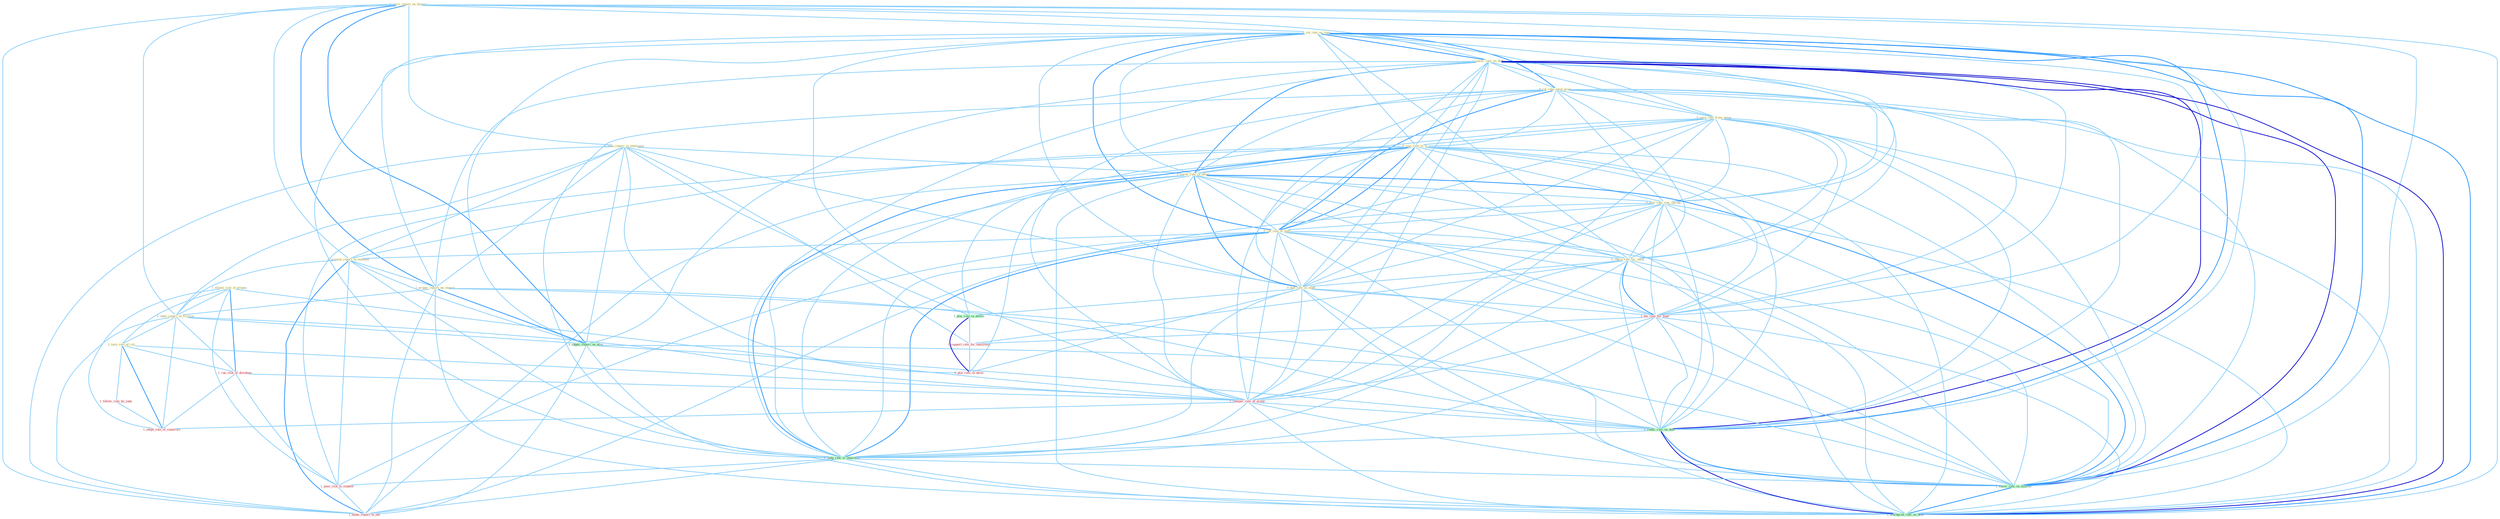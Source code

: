 Graph G{ 
    node
    [shape=polygon,style=filled,width=.5,height=.06,color="#BDFCC9",fixedsize=true,fontsize=4,
    fontcolor="#2f4f4f"];
    {node
    [color="#ffffe0", fontcolor="#8b7d6b"] "1_carri_report_on_factori " "1_cut_rate_on_loan " "1_lower_rate_on_debt " "0_cut_rate_amid_grow " "0_been_report_in_entitynam " "0_earn_rate_from_agenc " "0_rais_rate_to_% " "1_elimin_risk_of_prepay " "0_lower_rate_in_effort " "0_post_rate_sinc_spring " "0_cut_rate_to_hold " "0_present_report_to_member " "1_prepar_report_on_impact " "0_charg_rate_for_insur " "1_label_report_of_friction " "0_had_rate_in_studi " "1_turn_rule_of_citi "}
{node [color="#fff0f5", fontcolor="#b22222"] "1_run_risk_of_disintegr " "1_pai_rate_for_fund " "1_follow_rule_by_judg " "1_compar_rate_of_group " "1_support_role_for_entitynam " "1_pose_risk_to_student " "0_plai_role_in_decis " "1_adopt_rule_of_construct " "1_make_report_to_the "}
edge [color="#B0E2FF"];

	"1_carri_report_on_factori " -- "1_cut_rate_on_loan " [w="1", color="#87cefa" ];
	"1_carri_report_on_factori " -- "1_lower_rate_on_debt " [w="1", color="#87cefa" ];
	"1_carri_report_on_factori " -- "0_been_report_in_entitynam " [w="1", color="#87cefa" ];
	"1_carri_report_on_factori " -- "0_present_report_to_member " [w="1", color="#87cefa" ];
	"1_carri_report_on_factori " -- "1_prepar_report_on_impact " [w="2", color="#1e90ff" , len=0.8];
	"1_carri_report_on_factori " -- "1_label_report_of_friction " [w="1", color="#87cefa" ];
	"1_carri_report_on_factori " -- "1_suppli_report_on_plan " [w="2", color="#1e90ff" , len=0.8];
	"1_carri_report_on_factori " -- "1_reduc_rate_on_debt " [w="1", color="#87cefa" ];
	"1_carri_report_on_factori " -- "1_lower_rate_on_million " [w="1", color="#87cefa" ];
	"1_carri_report_on_factori " -- "1_downgrad_rate_on_debt " [w="1", color="#87cefa" ];
	"1_carri_report_on_factori " -- "1_make_report_to_the " [w="1", color="#87cefa" ];
	"1_cut_rate_on_loan " -- "1_lower_rate_on_debt " [w="2", color="#1e90ff" , len=0.8];
	"1_cut_rate_on_loan " -- "0_cut_rate_amid_grow " [w="2", color="#1e90ff" , len=0.8];
	"1_cut_rate_on_loan " -- "0_earn_rate_from_agenc " [w="1", color="#87cefa" ];
	"1_cut_rate_on_loan " -- "0_rais_rate_to_% " [w="1", color="#87cefa" ];
	"1_cut_rate_on_loan " -- "0_lower_rate_in_effort " [w="1", color="#87cefa" ];
	"1_cut_rate_on_loan " -- "0_post_rate_sinc_spring " [w="1", color="#87cefa" ];
	"1_cut_rate_on_loan " -- "0_cut_rate_to_hold " [w="2", color="#1e90ff" , len=0.8];
	"1_cut_rate_on_loan " -- "1_prepar_report_on_impact " [w="1", color="#87cefa" ];
	"1_cut_rate_on_loan " -- "0_charg_rate_for_insur " [w="1", color="#87cefa" ];
	"1_cut_rate_on_loan " -- "0_had_rate_in_studi " [w="1", color="#87cefa" ];
	"1_cut_rate_on_loan " -- "1_suppli_report_on_plan " [w="1", color="#87cefa" ];
	"1_cut_rate_on_loan " -- "1_pai_rate_for_fund " [w="1", color="#87cefa" ];
	"1_cut_rate_on_loan " -- "1_compar_rate_of_group " [w="1", color="#87cefa" ];
	"1_cut_rate_on_loan " -- "1_reduc_rate_on_debt " [w="2", color="#1e90ff" , len=0.8];
	"1_cut_rate_on_loan " -- "0_nudg_rate_to_othernum " [w="1", color="#87cefa" ];
	"1_cut_rate_on_loan " -- "1_lower_rate_on_million " [w="2", color="#1e90ff" , len=0.8];
	"1_cut_rate_on_loan " -- "1_downgrad_rate_on_debt " [w="2", color="#1e90ff" , len=0.8];
	"1_lower_rate_on_debt " -- "0_cut_rate_amid_grow " [w="1", color="#87cefa" ];
	"1_lower_rate_on_debt " -- "0_earn_rate_from_agenc " [w="1", color="#87cefa" ];
	"1_lower_rate_on_debt " -- "0_rais_rate_to_% " [w="1", color="#87cefa" ];
	"1_lower_rate_on_debt " -- "0_lower_rate_in_effort " [w="2", color="#1e90ff" , len=0.8];
	"1_lower_rate_on_debt " -- "0_post_rate_sinc_spring " [w="1", color="#87cefa" ];
	"1_lower_rate_on_debt " -- "0_cut_rate_to_hold " [w="1", color="#87cefa" ];
	"1_lower_rate_on_debt " -- "1_prepar_report_on_impact " [w="1", color="#87cefa" ];
	"1_lower_rate_on_debt " -- "0_charg_rate_for_insur " [w="1", color="#87cefa" ];
	"1_lower_rate_on_debt " -- "0_had_rate_in_studi " [w="1", color="#87cefa" ];
	"1_lower_rate_on_debt " -- "1_suppli_report_on_plan " [w="1", color="#87cefa" ];
	"1_lower_rate_on_debt " -- "1_pai_rate_for_fund " [w="1", color="#87cefa" ];
	"1_lower_rate_on_debt " -- "1_compar_rate_of_group " [w="1", color="#87cefa" ];
	"1_lower_rate_on_debt " -- "1_reduc_rate_on_debt " [w="3", color="#0000cd" , len=0.6];
	"1_lower_rate_on_debt " -- "0_nudg_rate_to_othernum " [w="1", color="#87cefa" ];
	"1_lower_rate_on_debt " -- "1_lower_rate_on_million " [w="3", color="#0000cd" , len=0.6];
	"1_lower_rate_on_debt " -- "1_downgrad_rate_on_debt " [w="3", color="#0000cd" , len=0.6];
	"0_cut_rate_amid_grow " -- "0_earn_rate_from_agenc " [w="1", color="#87cefa" ];
	"0_cut_rate_amid_grow " -- "0_rais_rate_to_% " [w="1", color="#87cefa" ];
	"0_cut_rate_amid_grow " -- "0_lower_rate_in_effort " [w="1", color="#87cefa" ];
	"0_cut_rate_amid_grow " -- "0_post_rate_sinc_spring " [w="1", color="#87cefa" ];
	"0_cut_rate_amid_grow " -- "0_cut_rate_to_hold " [w="2", color="#1e90ff" , len=0.8];
	"0_cut_rate_amid_grow " -- "0_charg_rate_for_insur " [w="1", color="#87cefa" ];
	"0_cut_rate_amid_grow " -- "0_had_rate_in_studi " [w="1", color="#87cefa" ];
	"0_cut_rate_amid_grow " -- "1_pai_rate_for_fund " [w="1", color="#87cefa" ];
	"0_cut_rate_amid_grow " -- "1_compar_rate_of_group " [w="1", color="#87cefa" ];
	"0_cut_rate_amid_grow " -- "1_reduc_rate_on_debt " [w="1", color="#87cefa" ];
	"0_cut_rate_amid_grow " -- "0_nudg_rate_to_othernum " [w="1", color="#87cefa" ];
	"0_cut_rate_amid_grow " -- "1_lower_rate_on_million " [w="1", color="#87cefa" ];
	"0_cut_rate_amid_grow " -- "1_downgrad_rate_on_debt " [w="1", color="#87cefa" ];
	"0_been_report_in_entitynam " -- "0_lower_rate_in_effort " [w="1", color="#87cefa" ];
	"0_been_report_in_entitynam " -- "0_present_report_to_member " [w="1", color="#87cefa" ];
	"0_been_report_in_entitynam " -- "1_prepar_report_on_impact " [w="1", color="#87cefa" ];
	"0_been_report_in_entitynam " -- "1_label_report_of_friction " [w="1", color="#87cefa" ];
	"0_been_report_in_entitynam " -- "0_had_rate_in_studi " [w="1", color="#87cefa" ];
	"0_been_report_in_entitynam " -- "1_plai_role_in_declin " [w="1", color="#87cefa" ];
	"0_been_report_in_entitynam " -- "1_suppli_report_on_plan " [w="1", color="#87cefa" ];
	"0_been_report_in_entitynam " -- "1_support_role_for_entitynam " [w="1", color="#87cefa" ];
	"0_been_report_in_entitynam " -- "0_plai_role_in_decis " [w="1", color="#87cefa" ];
	"0_been_report_in_entitynam " -- "1_make_report_to_the " [w="1", color="#87cefa" ];
	"0_earn_rate_from_agenc " -- "0_rais_rate_to_% " [w="1", color="#87cefa" ];
	"0_earn_rate_from_agenc " -- "0_lower_rate_in_effort " [w="1", color="#87cefa" ];
	"0_earn_rate_from_agenc " -- "0_post_rate_sinc_spring " [w="1", color="#87cefa" ];
	"0_earn_rate_from_agenc " -- "0_cut_rate_to_hold " [w="1", color="#87cefa" ];
	"0_earn_rate_from_agenc " -- "0_charg_rate_for_insur " [w="1", color="#87cefa" ];
	"0_earn_rate_from_agenc " -- "0_had_rate_in_studi " [w="1", color="#87cefa" ];
	"0_earn_rate_from_agenc " -- "1_pai_rate_for_fund " [w="1", color="#87cefa" ];
	"0_earn_rate_from_agenc " -- "1_compar_rate_of_group " [w="1", color="#87cefa" ];
	"0_earn_rate_from_agenc " -- "1_reduc_rate_on_debt " [w="1", color="#87cefa" ];
	"0_earn_rate_from_agenc " -- "0_nudg_rate_to_othernum " [w="1", color="#87cefa" ];
	"0_earn_rate_from_agenc " -- "1_lower_rate_on_million " [w="1", color="#87cefa" ];
	"0_earn_rate_from_agenc " -- "1_downgrad_rate_on_debt " [w="1", color="#87cefa" ];
	"0_rais_rate_to_% " -- "0_lower_rate_in_effort " [w="1", color="#87cefa" ];
	"0_rais_rate_to_% " -- "0_post_rate_sinc_spring " [w="1", color="#87cefa" ];
	"0_rais_rate_to_% " -- "0_cut_rate_to_hold " [w="2", color="#1e90ff" , len=0.8];
	"0_rais_rate_to_% " -- "0_present_report_to_member " [w="1", color="#87cefa" ];
	"0_rais_rate_to_% " -- "0_charg_rate_for_insur " [w="1", color="#87cefa" ];
	"0_rais_rate_to_% " -- "0_had_rate_in_studi " [w="1", color="#87cefa" ];
	"0_rais_rate_to_% " -- "1_pai_rate_for_fund " [w="1", color="#87cefa" ];
	"0_rais_rate_to_% " -- "1_compar_rate_of_group " [w="1", color="#87cefa" ];
	"0_rais_rate_to_% " -- "1_reduc_rate_on_debt " [w="1", color="#87cefa" ];
	"0_rais_rate_to_% " -- "0_nudg_rate_to_othernum " [w="2", color="#1e90ff" , len=0.8];
	"0_rais_rate_to_% " -- "1_pose_risk_to_student " [w="1", color="#87cefa" ];
	"0_rais_rate_to_% " -- "1_lower_rate_on_million " [w="1", color="#87cefa" ];
	"0_rais_rate_to_% " -- "1_downgrad_rate_on_debt " [w="1", color="#87cefa" ];
	"0_rais_rate_to_% " -- "1_make_report_to_the " [w="1", color="#87cefa" ];
	"1_elimin_risk_of_prepay " -- "1_label_report_of_friction " [w="1", color="#87cefa" ];
	"1_elimin_risk_of_prepay " -- "1_turn_rule_of_citi " [w="1", color="#87cefa" ];
	"1_elimin_risk_of_prepay " -- "1_run_risk_of_disintegr " [w="2", color="#1e90ff" , len=0.8];
	"1_elimin_risk_of_prepay " -- "1_compar_rate_of_group " [w="1", color="#87cefa" ];
	"1_elimin_risk_of_prepay " -- "1_pose_risk_to_student " [w="1", color="#87cefa" ];
	"1_elimin_risk_of_prepay " -- "1_adopt_rule_of_construct " [w="1", color="#87cefa" ];
	"0_lower_rate_in_effort " -- "0_post_rate_sinc_spring " [w="1", color="#87cefa" ];
	"0_lower_rate_in_effort " -- "0_cut_rate_to_hold " [w="1", color="#87cefa" ];
	"0_lower_rate_in_effort " -- "0_charg_rate_for_insur " [w="1", color="#87cefa" ];
	"0_lower_rate_in_effort " -- "0_had_rate_in_studi " [w="2", color="#1e90ff" , len=0.8];
	"0_lower_rate_in_effort " -- "1_plai_role_in_declin " [w="1", color="#87cefa" ];
	"0_lower_rate_in_effort " -- "1_pai_rate_for_fund " [w="1", color="#87cefa" ];
	"0_lower_rate_in_effort " -- "1_compar_rate_of_group " [w="1", color="#87cefa" ];
	"0_lower_rate_in_effort " -- "1_reduc_rate_on_debt " [w="1", color="#87cefa" ];
	"0_lower_rate_in_effort " -- "0_nudg_rate_to_othernum " [w="1", color="#87cefa" ];
	"0_lower_rate_in_effort " -- "0_plai_role_in_decis " [w="1", color="#87cefa" ];
	"0_lower_rate_in_effort " -- "1_lower_rate_on_million " [w="2", color="#1e90ff" , len=0.8];
	"0_lower_rate_in_effort " -- "1_downgrad_rate_on_debt " [w="1", color="#87cefa" ];
	"0_post_rate_sinc_spring " -- "0_cut_rate_to_hold " [w="1", color="#87cefa" ];
	"0_post_rate_sinc_spring " -- "0_charg_rate_for_insur " [w="1", color="#87cefa" ];
	"0_post_rate_sinc_spring " -- "0_had_rate_in_studi " [w="1", color="#87cefa" ];
	"0_post_rate_sinc_spring " -- "1_pai_rate_for_fund " [w="1", color="#87cefa" ];
	"0_post_rate_sinc_spring " -- "1_compar_rate_of_group " [w="1", color="#87cefa" ];
	"0_post_rate_sinc_spring " -- "1_reduc_rate_on_debt " [w="1", color="#87cefa" ];
	"0_post_rate_sinc_spring " -- "0_nudg_rate_to_othernum " [w="1", color="#87cefa" ];
	"0_post_rate_sinc_spring " -- "1_lower_rate_on_million " [w="1", color="#87cefa" ];
	"0_post_rate_sinc_spring " -- "1_downgrad_rate_on_debt " [w="1", color="#87cefa" ];
	"0_cut_rate_to_hold " -- "0_present_report_to_member " [w="1", color="#87cefa" ];
	"0_cut_rate_to_hold " -- "0_charg_rate_for_insur " [w="1", color="#87cefa" ];
	"0_cut_rate_to_hold " -- "0_had_rate_in_studi " [w="1", color="#87cefa" ];
	"0_cut_rate_to_hold " -- "1_pai_rate_for_fund " [w="1", color="#87cefa" ];
	"0_cut_rate_to_hold " -- "1_compar_rate_of_group " [w="1", color="#87cefa" ];
	"0_cut_rate_to_hold " -- "1_reduc_rate_on_debt " [w="1", color="#87cefa" ];
	"0_cut_rate_to_hold " -- "0_nudg_rate_to_othernum " [w="2", color="#1e90ff" , len=0.8];
	"0_cut_rate_to_hold " -- "1_pose_risk_to_student " [w="1", color="#87cefa" ];
	"0_cut_rate_to_hold " -- "1_lower_rate_on_million " [w="1", color="#87cefa" ];
	"0_cut_rate_to_hold " -- "1_downgrad_rate_on_debt " [w="1", color="#87cefa" ];
	"0_cut_rate_to_hold " -- "1_make_report_to_the " [w="1", color="#87cefa" ];
	"0_present_report_to_member " -- "1_prepar_report_on_impact " [w="1", color="#87cefa" ];
	"0_present_report_to_member " -- "1_label_report_of_friction " [w="1", color="#87cefa" ];
	"0_present_report_to_member " -- "1_suppli_report_on_plan " [w="1", color="#87cefa" ];
	"0_present_report_to_member " -- "0_nudg_rate_to_othernum " [w="1", color="#87cefa" ];
	"0_present_report_to_member " -- "1_pose_risk_to_student " [w="1", color="#87cefa" ];
	"0_present_report_to_member " -- "1_make_report_to_the " [w="2", color="#1e90ff" , len=0.8];
	"1_prepar_report_on_impact " -- "1_label_report_of_friction " [w="1", color="#87cefa" ];
	"1_prepar_report_on_impact " -- "1_suppli_report_on_plan " [w="2", color="#1e90ff" , len=0.8];
	"1_prepar_report_on_impact " -- "1_reduc_rate_on_debt " [w="1", color="#87cefa" ];
	"1_prepar_report_on_impact " -- "1_lower_rate_on_million " [w="1", color="#87cefa" ];
	"1_prepar_report_on_impact " -- "1_downgrad_rate_on_debt " [w="1", color="#87cefa" ];
	"1_prepar_report_on_impact " -- "1_make_report_to_the " [w="1", color="#87cefa" ];
	"0_charg_rate_for_insur " -- "0_had_rate_in_studi " [w="1", color="#87cefa" ];
	"0_charg_rate_for_insur " -- "1_pai_rate_for_fund " [w="2", color="#1e90ff" , len=0.8];
	"0_charg_rate_for_insur " -- "1_compar_rate_of_group " [w="1", color="#87cefa" ];
	"0_charg_rate_for_insur " -- "1_reduc_rate_on_debt " [w="1", color="#87cefa" ];
	"0_charg_rate_for_insur " -- "0_nudg_rate_to_othernum " [w="1", color="#87cefa" ];
	"0_charg_rate_for_insur " -- "1_support_role_for_entitynam " [w="1", color="#87cefa" ];
	"0_charg_rate_for_insur " -- "1_lower_rate_on_million " [w="1", color="#87cefa" ];
	"0_charg_rate_for_insur " -- "1_downgrad_rate_on_debt " [w="1", color="#87cefa" ];
	"1_label_report_of_friction " -- "1_turn_rule_of_citi " [w="1", color="#87cefa" ];
	"1_label_report_of_friction " -- "1_run_risk_of_disintegr " [w="1", color="#87cefa" ];
	"1_label_report_of_friction " -- "1_suppli_report_on_plan " [w="1", color="#87cefa" ];
	"1_label_report_of_friction " -- "1_compar_rate_of_group " [w="1", color="#87cefa" ];
	"1_label_report_of_friction " -- "1_adopt_rule_of_construct " [w="1", color="#87cefa" ];
	"1_label_report_of_friction " -- "1_make_report_to_the " [w="1", color="#87cefa" ];
	"0_had_rate_in_studi " -- "1_plai_role_in_declin " [w="1", color="#87cefa" ];
	"0_had_rate_in_studi " -- "1_pai_rate_for_fund " [w="1", color="#87cefa" ];
	"0_had_rate_in_studi " -- "1_compar_rate_of_group " [w="1", color="#87cefa" ];
	"0_had_rate_in_studi " -- "1_reduc_rate_on_debt " [w="1", color="#87cefa" ];
	"0_had_rate_in_studi " -- "0_nudg_rate_to_othernum " [w="1", color="#87cefa" ];
	"0_had_rate_in_studi " -- "0_plai_role_in_decis " [w="1", color="#87cefa" ];
	"0_had_rate_in_studi " -- "1_lower_rate_on_million " [w="1", color="#87cefa" ];
	"0_had_rate_in_studi " -- "1_downgrad_rate_on_debt " [w="1", color="#87cefa" ];
	"1_turn_rule_of_citi " -- "1_run_risk_of_disintegr " [w="1", color="#87cefa" ];
	"1_turn_rule_of_citi " -- "1_follow_rule_by_judg " [w="1", color="#87cefa" ];
	"1_turn_rule_of_citi " -- "1_compar_rate_of_group " [w="1", color="#87cefa" ];
	"1_turn_rule_of_citi " -- "1_adopt_rule_of_construct " [w="2", color="#1e90ff" , len=0.8];
	"1_run_risk_of_disintegr " -- "1_compar_rate_of_group " [w="1", color="#87cefa" ];
	"1_run_risk_of_disintegr " -- "1_pose_risk_to_student " [w="1", color="#87cefa" ];
	"1_run_risk_of_disintegr " -- "1_adopt_rule_of_construct " [w="1", color="#87cefa" ];
	"1_plai_role_in_declin " -- "1_support_role_for_entitynam " [w="1", color="#87cefa" ];
	"1_plai_role_in_declin " -- "0_plai_role_in_decis " [w="3", color="#0000cd" , len=0.6];
	"1_suppli_report_on_plan " -- "1_reduc_rate_on_debt " [w="1", color="#87cefa" ];
	"1_suppli_report_on_plan " -- "1_lower_rate_on_million " [w="1", color="#87cefa" ];
	"1_suppli_report_on_plan " -- "1_downgrad_rate_on_debt " [w="1", color="#87cefa" ];
	"1_suppli_report_on_plan " -- "1_make_report_to_the " [w="1", color="#87cefa" ];
	"1_pai_rate_for_fund " -- "1_compar_rate_of_group " [w="1", color="#87cefa" ];
	"1_pai_rate_for_fund " -- "1_reduc_rate_on_debt " [w="1", color="#87cefa" ];
	"1_pai_rate_for_fund " -- "0_nudg_rate_to_othernum " [w="1", color="#87cefa" ];
	"1_pai_rate_for_fund " -- "1_support_role_for_entitynam " [w="1", color="#87cefa" ];
	"1_pai_rate_for_fund " -- "1_lower_rate_on_million " [w="1", color="#87cefa" ];
	"1_pai_rate_for_fund " -- "1_downgrad_rate_on_debt " [w="1", color="#87cefa" ];
	"1_follow_rule_by_judg " -- "1_adopt_rule_of_construct " [w="1", color="#87cefa" ];
	"1_compar_rate_of_group " -- "1_reduc_rate_on_debt " [w="1", color="#87cefa" ];
	"1_compar_rate_of_group " -- "0_nudg_rate_to_othernum " [w="1", color="#87cefa" ];
	"1_compar_rate_of_group " -- "1_adopt_rule_of_construct " [w="1", color="#87cefa" ];
	"1_compar_rate_of_group " -- "1_lower_rate_on_million " [w="1", color="#87cefa" ];
	"1_compar_rate_of_group " -- "1_downgrad_rate_on_debt " [w="1", color="#87cefa" ];
	"1_reduc_rate_on_debt " -- "0_nudg_rate_to_othernum " [w="1", color="#87cefa" ];
	"1_reduc_rate_on_debt " -- "1_lower_rate_on_million " [w="2", color="#1e90ff" , len=0.8];
	"1_reduc_rate_on_debt " -- "1_downgrad_rate_on_debt " [w="3", color="#0000cd" , len=0.6];
	"0_nudg_rate_to_othernum " -- "1_pose_risk_to_student " [w="1", color="#87cefa" ];
	"0_nudg_rate_to_othernum " -- "1_lower_rate_on_million " [w="1", color="#87cefa" ];
	"0_nudg_rate_to_othernum " -- "1_downgrad_rate_on_debt " [w="1", color="#87cefa" ];
	"0_nudg_rate_to_othernum " -- "1_make_report_to_the " [w="1", color="#87cefa" ];
	"1_support_role_for_entitynam " -- "0_plai_role_in_decis " [w="1", color="#87cefa" ];
	"1_pose_risk_to_student " -- "1_make_report_to_the " [w="1", color="#87cefa" ];
	"1_lower_rate_on_million " -- "1_downgrad_rate_on_debt " [w="2", color="#1e90ff" , len=0.8];
}